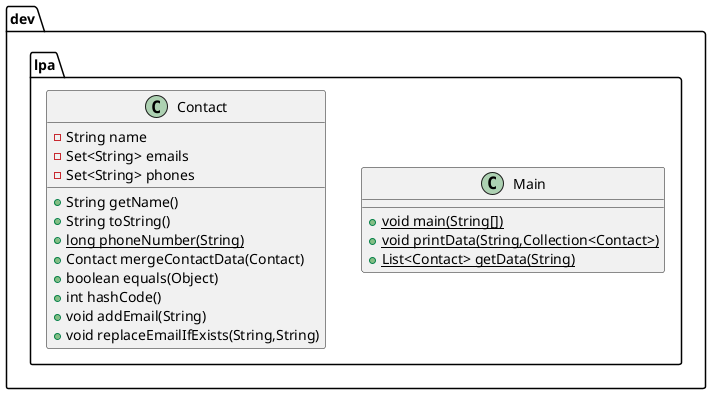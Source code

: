 @startuml
class dev.lpa.Main {
+ {static} void main(String[])
+ {static} void printData(String,Collection<Contact>)
+ {static} List<Contact> getData(String)
}

class dev.lpa.Contact {
- String name
- Set<String> emails
- Set<String> phones
+ String getName()
+ String toString()
+ {static} long phoneNumber(String)
+ Contact mergeContactData(Contact)
+ boolean equals(Object)
+ int hashCode()
+ void addEmail(String)
+ void replaceEmailIfExists(String,String)
}


@enduml